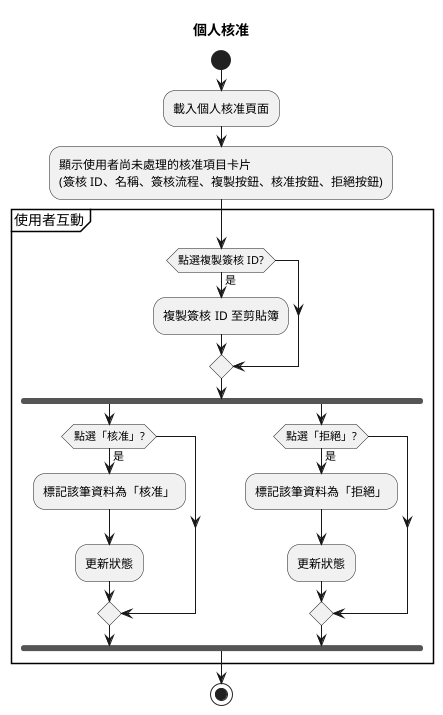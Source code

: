 @startuml
title 個人核准
start

:載入個人核准頁面;

:顯示使用者尚未處理的核准項目卡片
(簽核 ID、名稱、簽核流程、複製按鈕、核准按鈕、拒絕按鈕);

partition "使用者互動" {

    if (點選複製簽核 ID?) then (是)
        :複製簽核 ID 至剪貼簿;
    endif

    fork
        if (點選「核准」?) then (是)
            :標記該筆資料為「核准」;
            :更新狀態;
        endif
    fork again
        if (點選「拒絕」?) then (是)
            :標記該筆資料為「拒絕」;
            :更新狀態;
        endif
    end fork
}

stop
@enduml
